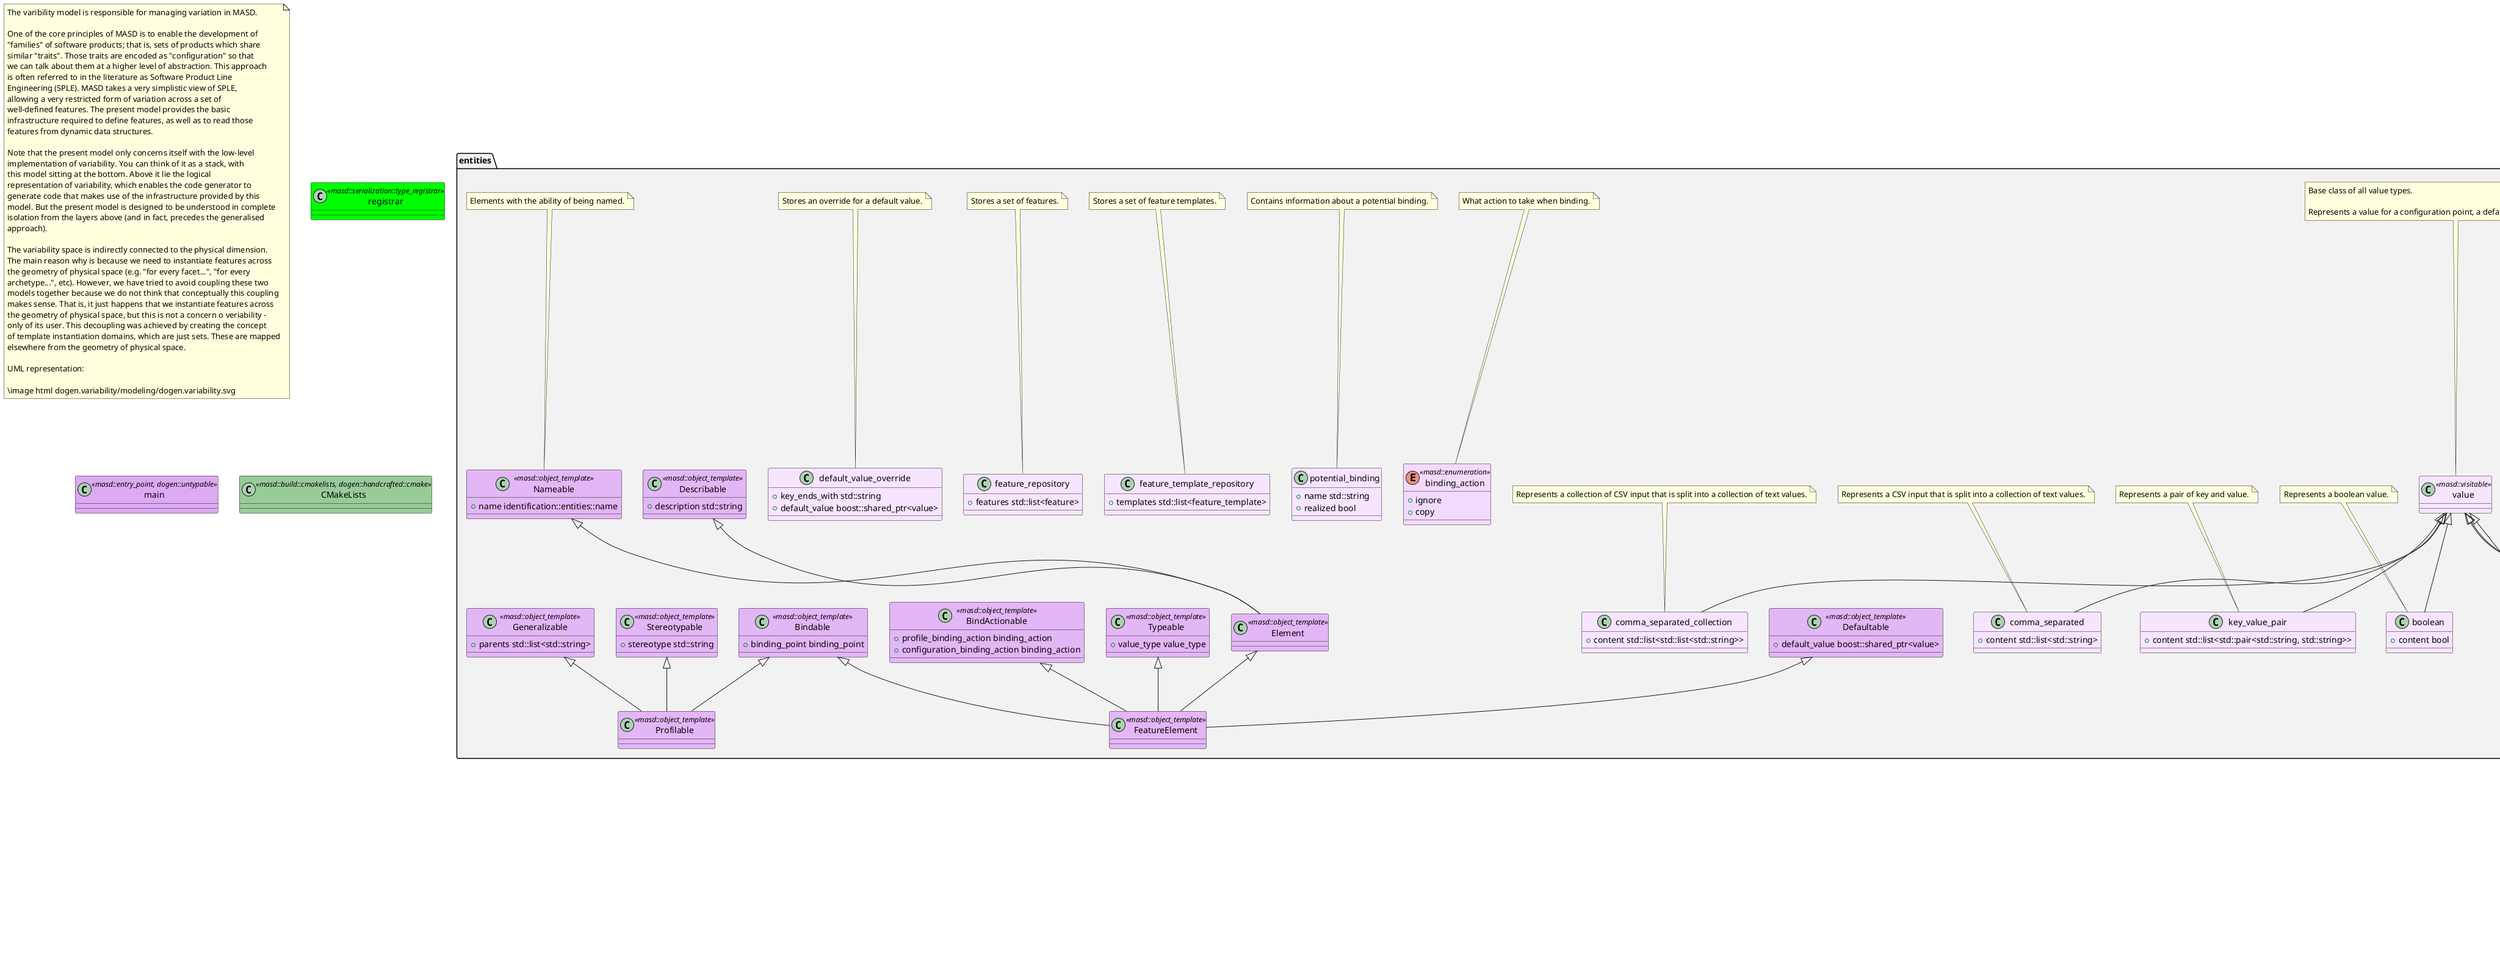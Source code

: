 @startuml
set namespaceSeparator ::
note as N1
The varibility model is responsible for managing variation in MASD.

One of the core principles of MASD is to enable the development of
"families" of software products; that is, sets of products which share
similar "traits". Those traits are encoded as "configuration" so that
we can talk about them at a higher level of abstraction. This approach
is often referred to in the literature as Software Product Line
Engineering (SPLE). MASD takes a very simplistic view of SPLE,
allowing a very restricted form of variation across a set of
well-defined features. The present model provides the basic
infrastructure required to define features, as well as to read those
features from dynamic data structures.

Note that the present model only concerns itself with the low-level
implementation of variability. You can think of it as a stack, with
this model sitting at the bottom. Above it lie the logical
representation of variability, which enables the code generator to
generate code that makes use of the infrastructure provided by this
model. But the present model is designed to be understood in complete
isolation from the layers above (and in fact, precedes the generalised
approach).

The variability space is indirectly connected to the physical dimension.
The main reason why is because we need to instantiate features across
the geometry of physical space (e.g. "for every facet...", "for every
archetype...", etc). However, we have tried to avoid coupling these two
models together because we do not think that conceptually this coupling
makes sense. That is, it just happens that we instantiate features across
the geometry of physical space, but this is not a concern o veriability -
only of its user. This decoupling was achieved by creating the concept
of template instantiation domains, which are just sets. These are mapped
elsewhere from the geometry of physical space.

UML representation:

\image html dogen.variability/modeling/dogen.variability.svg
end note

namespace entities #F2F2F2 {
    note as entities_1
Contains all of the types describing variability
with Masd.
    end note

    class element <<Element>> #F7E5FF {
    }

    note top of element
Represents an element modeling some aspect of variability.
    end note

    class feature <<FeatureElement>> #F7E5FF {
        +{field} is_partially_matchable bool
    }

    entities::element <|-- entities::feature
    note top of feature
Unit of configuration within Dogen. Defines the domain of values.
    end note

    enum binding_point <<masd::enumeration, dogen::convertible>> #F2DAFD {
        +{field} any
        +{field} global
        +{field} element
        +{field} property
        +{field} operation
    }

    note top of binding_point
Determines how a feature can be bound to a modeling element.
    end note

    class feature_model #F7E5FF {
        +{field} all std::list<feature>
        +{field} by_name std::unordered_map<std::string, feature>
        +{field} partially_matchable std::unordered_map<std::string, feature>
    }

    note top of feature_model
Container of all available features, organised for querying.
    end note

    class feature_template <<FeatureElement, Templateable>> #F7E5FF {
        +{field} default_value_overrides std::list<default_value_override>
    }

    entities::element <|-- entities::feature_template
    note top of feature_template
Defines a template that can be used to instantiate features.
    end note

    enum value_type <<masd::enumeration, dogen::convertible>> #F2DAFD {
        +{field} text
        +{field} text_collection
        +{field} number
        +{field} boolean
        +{field} key_value_pair
        +{field} comma_separated
        +{field} comma_separated_collection
    }

    note top of value_type
What values can a feature have.
    end note

    class profile_template <<Profilable>> #F7E5FF {
        +{field} templates std::list<configuration_point_template>
    }

    entities::element <|-- entities::profile_template
    note top of profile_template
Holds a set of templates for configuration points.
    end note

    class configuration_point_template <<Templateable>> #F7E5FF {
        +{field} untyped_value std::list<std::string>
    }

    entities::element <|-- entities::configuration_point_template
    class value <<masd::visitable>> #F7E5FF {
    }

    note top of value
Base class of all value types.

Represents a value for a configuration point, a default value for a feature, etc.
    end note

    class number #F7E5FF {
        +{field} content int
    }

    entities::value <|-- entities::number
    note top of number
Represents a numeric integral value.
    end note

    class text #F7E5FF {
        +{field} content std::string
    }

    entities::value <|-- entities::text
    note top of text
Represents a text value.
    end note

    class text_collection #F7E5FF {
        +{field} content std::list<std::string>
    }

    entities::value <|-- entities::text_collection
    note top of text_collection
Represents a collection of text values.
    end note

    class boolean #F7E5FF {
        +{field} content bool
    }

    entities::value <|-- entities::boolean
    note top of boolean
Represents a boolean value.
    end note

    class key_value_pair #F7E5FF {
        +{field} content std::list<std::pair<std::string, std::string>>
    }

    entities::value <|-- entities::key_value_pair
    note top of key_value_pair
Represents a pair of key and value.
    end note

    class configuration <<ConfigurationStore>> #F7E5FF {
        +{field} profile_bindings std::list<potential_binding>
        +{field} configuration_bindings std::list<potential_binding>
        +{field} source_binding_point binding_point
        +{field} from_target bool
    }

    entities::element <|-- entities::configuration
    class configuration_point <<Valuable>> #F7E5FF {
    }

    entities::element <|-- entities::configuration_point
    note top of configuration_point
Maps a feature name to an instance value
    end note

    class Nameable <<masd::object_template>> #E3B6F6 {
        +{field} name identification::entities::name
    }

    note top of Nameable
Elements with the ability of being named.
    end note

    class Describable <<masd::object_template>> #E3B6F6 {
        +{field} description std::string
    }

    class Element <<masd::object_template>> #E3B6F6 {
    }

    entities::Nameable <|-- entities::Element
    entities::Describable <|-- entities::Element
    class Defaultable <<masd::object_template>> #E3B6F6 {
        +{field} default_value boost::shared_ptr<value>
    }

    class Typeable <<masd::object_template>> #E3B6F6 {
        +{field} value_type value_type
    }

    class BindActionable <<masd::object_template>> #E3B6F6 {
        +{field} profile_binding_action binding_action
        +{field} configuration_binding_action binding_action
    }

    class Bindable <<masd::object_template>> #E3B6F6 {
        +{field} binding_point binding_point
    }

    class FeatureElement <<masd::object_template>> #E3B6F6 {
    }

    entities::Element <|-- entities::FeatureElement
    entities::Defaultable <|-- entities::FeatureElement
    entities::Typeable <|-- entities::FeatureElement
    entities::BindActionable <|-- entities::FeatureElement
    entities::Bindable <|-- entities::FeatureElement
    class Templateable <<masd::object_template>> #E3B6F6 {
        +{field} instantiation_domain_name std::string
    }

    class Valuable <<masd::object_template>> #E3B6F6 {
        +{field} value boost::shared_ptr<value>
    }

    class ConfigurationStore <<masd::object_template>> #E3B6F6 {
        +{field} configuration_points std::unordered_map<std::string, configuration_point>
    }

    class profile <<ConfigurationStore, Profilable>> #F7E5FF {
        +{field} merged bool
        +{field} base_layer_profile std::string
    }

    entities::element <|-- entities::profile
    enum binding_action <<masd::enumeration>> #F2DAFD {
        +{field} ignore
        +{field} copy
    }

    note top of binding_action
What action to take when binding.
    end note

    class profile_repository #F7E5FF {
        +{field} by_name std::unordered_map<std::string, profile>
        +{field} by_stereotype std::unordered_map<std::string, profile>
    }

    class configuration_model_set #F7E5FF {
        +{field} models std::list<configuration_model>
    }

    class configuration_model #F7E5FF {
        +{field} global boost::shared_ptr<configuration>
        +{field} local std::unordered_map<std::string, boost::shared_ptr<configuration>>
    }

    class profile_template_repository #F7E5FF {
        +{field} templates std::list<profile_template>
    }

    class potential_binding #F7E5FF {
        +{field} name std::string
        +{field} realized bool
    }

    note top of potential_binding
Contains information about a potential binding.
    end note

    class feature_template_repository #F7E5FF {
        +{field} templates std::list<feature_template>
    }

    note top of feature_template_repository
Stores a set of feature templates.
    end note

    class feature_repository #F7E5FF {
        +{field} features std::list<feature>
    }

    note top of feature_repository
Stores a set of features.
    end note

    class default_value_override #F7E5FF {
        +{field} key_ends_with std::string
        +{field} default_value boost::shared_ptr<value>
    }

    note top of default_value_override
Stores an override for a default value.
    end note

    class Generalizable <<masd::object_template>> #E3B6F6 {
        +{field} parents std::list<std::string>
    }

    class Stereotypable <<masd::object_template>> #E3B6F6 {
        +{field} stereotype std::string
    }

    class Profilable <<masd::object_template>> #E3B6F6 {
    }

    entities::Bindable <|-- entities::Profilable
    entities::Generalizable <|-- entities::Profilable
    entities::Stereotypable <|-- entities::Profilable
    class comma_separated #F7E5FF {
        +{field} content std::list<std::string>
    }

    entities::value <|-- entities::comma_separated
    note top of comma_separated
Represents a CSV input that is split into a collection of text values.
    end note

    class comma_separated_collection #F7E5FF {
        +{field} content std::list<std::list<std::string>>
    }

    entities::value <|-- entities::comma_separated_collection
    note top of comma_separated_collection
Represents a collection of CSV input that is split into a collection of text values.
    end note

}

namespace helpers #F2F2F2 {
    class feature_selector <<dogen::handcrafted::typeable>> #FFFACD {
    }

    class configuration_factory <<dogen::handcrafted::typeable>> #FFFACD {
    }

    class configuration_point_merger <<dogen::handcrafted::typeable>> #FFFACD {
    }

    class value_factory <<dogen::handcrafted::typeable>> #FFFACD {
    }

    class building_exception <<masd::exception>> #E8C2F8 {
    }

    class selection_exception <<masd::exception>> #E8C2F8 {
    }

    class configuration_selector <<dogen::handcrafted::typeable>> #FFFACD {
    }

    class template_instantiator <<dogen::handcrafted::typeable>> #FFFACD {
    }

    class instantiation_exception <<masd::exception>> #E8C2F8 {
    }

    note top of instantiation_exception
An error occurred whilst instantiating templates.
    end note

    class registrar <<dogen::handcrafted::typeable>> #FFFACD {
        +{field} templates_repository entities::feature_template_repository
        +{field} features_repository entities::feature_repository
    }

    class enum_mapper <<dogen::handcrafted::typeable>> #FFFACD {
    }

    class enum_mapping_exception <<masd::exception>> #E8C2F8 {
    }

    note top of enum_mapping_exception
An error occurred whilst mapping enums to or from strings.
    end note

    class relational_adapter <<dogen::handcrafted::typeable>> #FFFACD {
    }

    class adaption_exception <<masd::exception>> #E8C2F8 {
    }

    note top of adaption_exception
An error occurred whilst adapting a model.
    end note

    class configuration_points_factory <<dogen::handcrafted::typeable>> #FFFACD {
    }

    class merging_exception <<masd::exception>> #E8C2F8 {
    }

    note top of merging_exception
An error occurred whilst merging.
    end note

}

namespace transforms #F2F2F2 {
    class feature_model_production_chain <<dogen::handcrafted::typeable>> #FFFACD {
    }

    class feature_template_instantiation_transform <<dogen::handcrafted::typeable>> #FFFACD {
    }

    class feature_model_transform <<dogen::handcrafted::typeable>> #FFFACD {
    }

    class profile_repository_production_chain <<dogen::handcrafted::typeable>> #FFFACD {
    }

    class profile_template_instantiation_transform <<dogen::handcrafted::typeable>> #FFFACD {
    }

    class profile_binding_transform <<dogen::handcrafted::typeable>> #FFFACD {
    }

    class context <<dogen::typeable, dogen::pretty_printable>> #F7E5FF {
        +{field} compatibility_mode bool
        +{field} template_instantiation_domains std::unordered_map<std::string, std::vector<std::string>>
        +{field} tracer boost::shared_ptr<tracing::tracer>
    }

    note top of context
Context for transformations.
    end note

    class profile_merging_transform <<dogen::handcrafted::typeable>> #FFFACD {
    }

    class transformation_error <<masd::exception>> #E8C2F8 {
    }

    note top of transformation_error
An error occurred whilst applying a transformation.
    end note

    class global_configuration_binding_transform <<dogen::handcrafted::typeable>> #FFFACD {
    }

    class profile_repository_inputs #F7E5FF {
        +{field} profiles std::list<entities::profile>
        +{field} templates std::list<entities::profile_template>
    }

}

namespace features #F2F2F2 {
    note as features_1
Features used by the variability model.
    end note

    class profile <<masd::variability::feature_bundle>> #BAD7D7 {
        +{field} profile masd::variability::text
    }

    note top of profile
Features related to profile processing.
    end note

    class initializer <<masd::variability::initializer>> #A9CDCD {
    }

}

class registrar <<masd::serialization::type_registrar>> #00FF00 {
}

class main <<masd::entry_point, dogen::untypable>> #DDA9F3 {
}

class CMakeLists <<masd::build::cmakelists, dogen::handcrafted::cmake>> #99CB99 {
}

@enduml
